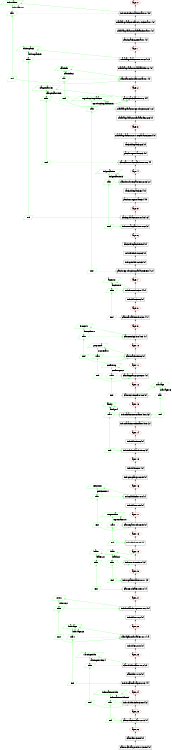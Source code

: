 digraph communication_graph {
	rankdir=BT;
	size="8,5;"
	layer_0 [ color="#ff0000" label="layer 0"];
	indv_indvInformation_start_01 [ shape = rect label="indv_indvInformation_start_01 [-3]" ];
	indv_indvInformation_start_01 -> layer_0;
	manada_guanacos_seasonSwitch_start_1 [ shape = rect label="manada_guanacos_seasonSwitch_start_1 [0]" ];
	manada_guanacos_seasonSwitch_start_1 -> indv_indvInformation_start_01;
	manada_guanacos_manadaInfo_start_1 [ shape = rect label="manada_guanacos_manadaInfo_start_1 [0]" ];
	manada_guanacos_manadaInfo_start_1 -> manada_guanacos_seasonSwitch_start_1;
	patch_patchtype_start_1 [ shape = rect label="patch_patchtype_start_1 [0]" ];
	patch_patchtype_start_1 -> manada_guanacos_manadaInfo_start_1;
	layer_1 [ color="#ff0000" label="layer 1"];
	layer_1 ->patch_patchtype_start_1;
	manada_guanacos_move_1_2 [ shape = rect label="manada_guanacos_move_1_2 [-13]" ];
	manada_guanacos_move_1_2 -> layer_1;
	manada_guanacos_manada_idle_1_2 [ shape = rect label="manada_guanacos_manada_idle_1_2 [0]" ];
	manada_guanacos_manada_idle_1_2 -> manada_guanacos_move_1_2;
	clan_clan_Information_start_01 [ shape = rect label="clan_clan_Information_start_01 [0]" ];
	clan_clan_Information_start_01 -> manada_guanacos_manada_idle_1_2;
	layer_2 [ color="#ff0000" label="layer 2"];
	layer_2 ->clan_clan_Information_start_01;
	patch_patchcalories_1_2 [ shape = rect label="patch_patchcalories_1_2 [-4]" ];
	patch_patchcalories_1_2 -> layer_2;
	manada_guanacos_reproduccion_2_3 [ shape = rect label="manada_guanacos_reproduccion_2_3 [-12]" ];
	manada_guanacos_reproduccion_2_3 -> patch_patchcalories_1_2;
	manada_guanacos_manada_idle2_2_3 [ shape = rect label="manada_guanacos_manada_idle2_2_3 [0]" ];
	manada_guanacos_manada_idle2_2_3 -> manada_guanacos_reproduccion_2_3;
	layer_3 [ color="#ff0000" label="layer 3"];
	layer_3 ->manada_guanacos_manada_idle2_2_3;
	manada_guanacos_surviveGuanacos_3_end [ shape = rect label="manada_guanacos_surviveGuanacos_3_end [0]" ];
	manada_guanacos_surviveGuanacos_3_end -> layer_3;
	patch_idle_patch_2_3 [ shape = rect label="patch_idle_patch_2_3 [0]" ];
	patch_idle_patch_2_3 -> manada_guanacos_surviveGuanacos_3_end;
	patch_regenerate_2_3 [ shape = rect label="patch_regenerate_2_3 [0]" ];
	patch_regenerate_2_3 -> patch_idle_patch_2_3;
	clan_clan_extract_calories_01_02 [ shape = rect label="clan_clan_extract_calories_01_02 [4]" ];
	clan_clan_extract_calories_01_02 -> patch_regenerate_2_3;
	layer_4 [ color="#ff0000" label="layer 4"];
	layer_4 ->clan_clan_extract_calories_01_02;
	clan_distribute_calories_02_03 [ shape = rect label="clan_distribute_calories_02_03 [-2]" ];
	clan_distribute_calories_02_03 -> layer_4;
	patch_idle_patch_3_4 [ shape = rect label="patch_idle_patch_3_4 [0]" ];
	patch_idle_patch_3_4 -> clan_distribute_calories_02_03;
	patch_snregenerate_3_4 [ shape = rect label="patch_snregenerate_3_4 [0]" ];
	patch_snregenerate_3_4 -> patch_idle_patch_3_4;
	layer_5 [ color="#ff0000" label="layer 5"];
	layer_5 ->patch_snregenerate_3_4;
	patch_guanacos_move_4_5 [ shape = rect label="patch_guanacos_move_4_5 [13]" ];
	patch_guanacos_move_4_5 -> layer_5;
	indv_extractcalories_01_02 [ shape = rect label="indv_extractcalories_01_02 [2]" ];
	indv_extractcalories_01_02 -> patch_guanacos_move_4_5;
	layer_6 [ color="#ff0000" label="layer 6"];
	layer_6 ->indv_extractcalories_01_02;
	patch_idle_patch_5_end [ shape = rect label="patch_idle_patch_5_end [0]" ];
	patch_idle_patch_5_end -> layer_6;
	indv_idle_indv_02_03 [ shape = rect label="indv_idle_indv_02_03 [0]" ];
	indv_idle_indv_02_03 -> patch_idle_patch_5_end;
	indv_getolder_02_03 [ shape = rect label="indv_getolder_02_03 [0]" ];
	indv_getolder_02_03 -> indv_idle_indv_02_03;
	patch_reproduccion_guanacos_5_end [ shape = rect label="patch_reproduccion_guanacos_5_end [12]" ];
	patch_reproduccion_guanacos_5_end -> indv_getolder_02_03;
	layer_7 [ color="#ff0000" label="layer 7"];
	layer_7 ->patch_reproduccion_guanacos_5_end;
	indv_freeIndv_03_04 [ shape = rect label="indv_freeIndv_03_04 [-1]" ];
	indv_freeIndv_03_04 -> layer_7;
	indv_idle_03_06 [ shape = rect label="indv_idle_03_06 [0]" ];
	indv_idle_03_06 -> indv_freeIndv_03_04;
	layer_8 [ color="#ff0000" label="layer 8"];
	layer_8 ->indv_idle_03_06;
	clan_marriable_indv_03_04 [ shape = rect label="clan_marriable_indv_03_04 [1]" ];
	clan_marriable_indv_03_04 -> layer_8;
	layer_9 [ color="#ff0000" label="layer 9"];
	layer_9 ->clan_marriable_indv_03_04;
	clan_send_girls_04_05 [ shape = rect label="clan_send_girls_04_05 [-1]" ];
	clan_send_girls_04_05 -> layer_9;
	layer_10 [ color="#ff0000" label="layer 10"];
	layer_10 ->clan_send_girls_04_05;
	clan_match_05_06 [ shape = rect label="clan_match_05_06 [0]" ];
	clan_match_05_06 -> layer_10;
	layer_11 [ color="#ff0000" label="layer 11"];
	layer_11 ->clan_match_05_06;
	clan_aceptar_prop_06_07 [ shape = rect label="clan_aceptar_prop_06_07 [0]" ];
	clan_aceptar_prop_06_07 -> layer_11;
	layer_12 [ color="#ff0000" label="layer 12"];
	layer_12 ->clan_aceptar_prop_06_07;
	clan_recive_conf_07_08 [ shape = rect label="clan_recive_conf_07_08 [0]" ];
	clan_recive_conf_07_08 -> layer_12;
	layer_13 [ color="#ff0000" label="layer 13"];
	layer_13 ->clan_recive_conf_07_08;
	indv_casamiento_male_04_06 [ shape = rect label="indv_casamiento_male_04_06 [-3]" ];
	indv_casamiento_male_04_06 -> layer_13;
	indv_casamiento_female_04_05 [ shape = rect label="indv_casamiento_female_04_05 [2]" ];
	indv_casamiento_female_04_05 -> indv_casamiento_male_04_06;
	layer_14 [ color="#ff0000" label="layer 14"];
	layer_14 ->indv_casamiento_female_04_05;
	indv_idle_05_06 [ shape = rect label="indv_idle_05_06 [0]" ];
	indv_idle_05_06 -> layer_14;
	indv_info_husband_05_06 [ shape = rect label="indv_info_husband_05_06 [3]" ];
	indv_info_husband_05_06 -> indv_idle_05_06;
	layer_15 [ color="#ff0000" label="layer 15"];
	layer_15 ->indv_info_husband_05_06;
	indv_idle_06_07 [ shape = rect label="indv_idle_06_07 [0]" ];
	indv_idle_06_07 -> layer_15;
	indv_pregnancy_06_09 [ shape = rect label="indv_pregnancy_06_09 [0]" ];
	indv_pregnancy_06_09 -> indv_idle_06_07;
	layer_16 [ color="#ff0000" label="layer 16"];
	layer_16 ->indv_pregnancy_06_09;
	indv_child_inf_07_08 [ shape = rect label="indv_child_inf_07_08 [-1]" ];
	indv_child_inf_07_08 -> layer_16;
	indv_idle_07_09 [ shape = rect label="indv_idle_07_09 [0]" ];
	indv_idle_07_09 -> indv_child_inf_07_08;
	layer_17 [ color="#ff0000" label="layer 17"];
	layer_17 ->indv_idle_07_09;
	clan_repartir_id_08_09 [ shape = rect label="clan_repartir_id_08_09 [0]" ];
	clan_repartir_id_08_09 -> layer_17;
	layer_18 [ color="#ff0000" label="layer 18"];
	layer_18 ->clan_repartir_id_08_09;
	indv_birth_08_09 [ shape = rect label="indv_birth_08_09 [1]" ];
	indv_birth_08_09 -> layer_18;
	layer_19 [ color="#ff0000" label="layer 19"];
	layer_19 ->indv_birth_08_09;
	indv_survive_09_10 [ shape = rect label="indv_survive_09_10 [-3]" ];
	indv_survive_09_10 -> layer_19;
	layer_20 [ color="#ff0000" label="layer 20"];
	layer_20 ->indv_survive_09_10;
	indv_update_status_10_11 [ shape = rect label="indv_update_status_10_11 [2]" ];
	indv_update_status_10_11 -> layer_20;
	clan_new_leader_09_10 [ shape = rect label="clan_new_leader_09_10 [1]" ];
	clan_new_leader_09_10 -> indv_update_status_10_11;
	layer_21 [ color="#ff0000" label="layer 21"];
	layer_21 ->clan_new_leader_09_10;
	indv_husband_request_11_12 [ shape = rect label="indv_husband_request_11_12 [-1]" ];
	indv_husband_request_11_12 -> layer_21;
	indv_idle_11_12 [ shape = rect label="indv_idle_11_12 [0]" ];
	indv_idle_11_12 -> indv_husband_request_11_12;
	layer_22 [ color="#ff0000" label="layer 22"];
	layer_22 ->indv_idle_11_12;
	clan_again_marriable_10_11 [ shape = rect label="clan_again_marriable_10_11 [-4]" ];
	clan_again_marriable_10_11 -> layer_22;
	indv_idle_12_13 [ shape = rect label="indv_idle_12_13 [0]" ];
	indv_idle_12_13 -> clan_again_marriable_10_11;
	layer_23 [ color="#ff0000" label="layer 23"];
	layer_23 ->indv_idle_12_13;
	clan_dividir_clan_11_12 [ shape = rect label="clan_dividir_clan_11_12 [-2]" ];
	clan_dividir_clan_11_12 -> layer_23;
	clan_idle_11_13 [ shape = rect label="clan_idle_11_13 [0]" ];
	clan_idle_11_13 -> clan_dividir_clan_11_12;
	indv_local_marriage_12_13 [ shape = rect label="indv_local_marriage_12_13 [4]" ];
	indv_local_marriage_12_13 -> clan_idle_11_13;
	layer_24 [ color="#ff0000" label="layer 24"];
	layer_24 ->indv_local_marriage_12_13;
	indv_dividir_info_13_end [ shape = rect label="indv_dividir_info_13_end [2]" ];
	indv_dividir_info_13_end -> layer_24;
	layer_25 [ color="#ff0000" label="layer 25"];
	layer_25 ->indv_dividir_info_13_end;
	clan_creacion_clan_12_13 [ shape = rect label="clan_creacion_clan_12_13 [1]" ];
	clan_creacion_clan_12_13 -> layer_25;
	layer_26 [ color="#ff0000" label="layer 26"];
	layer_26 ->clan_creacion_clan_12_13;
	clan_idle_13_end [ shape = rect label="clan_idle_13_end [0]" ];
	clan_idle_13_end -> layer_26;
	clan_vocabulary_review_13_end [ shape = rect label="clan_vocabulary_review_13_end [0]" ];
	clan_vocabulary_review_13_end -> clan_idle_13_end;
	information_message [ label = "information" color="#00ff00" shape = parallelogram];
	information_message_sync_start_0 [ label = "start" color="#00ff00" shape = parallelogram];
	information_message_sync_start_0 -> information_message [ color="#00ff00" label="information_1"];
	{ rank=same; indv_indvInformation_start_01; information_message_sync_start_0; }
	information_message_sync_end_0 [ label = "end" color="#00ff00" shape = parallelogram];
	information_message_sync_end_0 -> information_message_sync_start_0 [ color="#00ff00" ];
	information_message_sync_end_0 -> clan_clan_Information_start_01 [ color="#00ff00" constraint=false ];
	information_message_sync_start_0 -> indv_indvInformation_start_01 [ color="#00ff00", constraint=false, style=dashed ];
	{ rank=same; clan_clan_Information_start_01; information_message_sync_end_0; }
	indgetcalories_message [ label = "indgetcalories" color="#00ff00" shape = parallelogram];
	indgetcalories_message_sync_start_0 [ label = "start" color="#00ff00" shape = parallelogram];
	indgetcalories_message_sync_start_0 -> indgetcalories_message [ color="#00ff00" label="indgetcalories_5"];
	{ rank=same; clan_distribute_calories_02_03; indgetcalories_message_sync_start_0; }
	indgetcalories_message_sync_end_0 [ label = "end" color="#00ff00" shape = parallelogram];
	indgetcalories_message_sync_end_0 -> indgetcalories_message_sync_start_0 [ color="#00ff00" ];
	indgetcalories_message_sync_end_0 -> indv_extractcalories_01_02 [ color="#00ff00" constraint=false ];
	indgetcalories_message_sync_start_0 -> clan_distribute_calories_02_03 [ color="#00ff00", constraint=false, style=dashed ];
	{ rank=same; indv_extractcalories_01_02; indgetcalories_message_sync_end_0; }
	leader_message [ label = "leader" color="#00ff00" shape = parallelogram];
	leader_message_sync_start_0 [ label = "start" color="#00ff00" shape = parallelogram];
	leader_message_sync_start_0 -> leader_message [ color="#00ff00" label="leader_20"];
	{ rank=same; indv_survive_09_10; leader_message_sync_start_0; }
	leader_message_sync_end_0 [ label = "end" color="#00ff00" shape = parallelogram];
	leader_message_sync_end_0 -> leader_message_sync_start_0 [ color="#00ff00" ];
	leader_message_sync_end_0 -> clan_new_leader_09_10 [ color="#00ff00" constraint=false ];
	leader_message_sync_start_0 -> indv_survive_09_10 [ color="#00ff00", constraint=false, style=dashed ];
	{ rank=same; clan_new_leader_09_10; leader_message_sync_end_0; }
	ancestor_message [ label = "ancestor" color="#00ff00" shape = parallelogram];
	ancestor_message_sync_start_0 [ label = "start" color="#00ff00" shape = parallelogram];
	ancestor_message_sync_start_0 -> ancestor_message [ color="#00ff00" label="ancestor_8"];
	{ rank=same; indv_freeIndv_03_04; ancestor_message_sync_start_0; }
	ancestor_message_sync_end_0 [ label = "end" color="#00ff00" shape = parallelogram];
	ancestor_message_sync_end_0 -> ancestor_message_sync_start_0 [ color="#00ff00" ];
	ancestor_message_sync_end_0 -> clan_marriable_indv_03_04 [ color="#00ff00" constraint=false ];
	ancestor_message_sync_start_0 -> indv_freeIndv_03_04 [ color="#00ff00", constraint=false, style=dashed ];
	{ rank=same; clan_marriable_indv_03_04; ancestor_message_sync_end_0; }
	peticionID_message [ label = "peticionID" color="#00ff00" shape = parallelogram];
	peticionID_message_sync_start_0 [ label = "start" color="#00ff00" shape = parallelogram];
	peticionID_message_sync_start_0 -> peticionID_message [ color="#00ff00" label="peticionID_17"];
	{ rank=same; indv_child_inf_07_08; peticionID_message_sync_start_0; }
	peticionID_message_sync_end_0 [ label = "end" color="#00ff00" shape = parallelogram];
	peticionID_message_sync_end_0 -> peticionID_message_sync_start_0 [ color="#00ff00" ];
	peticionID_message_sync_end_0 -> clan_repartir_id_08_09 [ color="#00ff00" constraint=false ];
	peticionID_message_sync_start_0 -> indv_child_inf_07_08 [ color="#00ff00", constraint=false, style=dashed ];
	{ rank=same; clan_repartir_id_08_09; peticionID_message_sync_end_0; }
	family_message [ label = "family" color="#00ff00" shape = parallelogram];
	family_message_sync_start_0 [ label = "start" color="#00ff00" shape = parallelogram];
	family_message_sync_start_0 -> family_message [ color="#00ff00" label="family_14"];
	{ rank=same; indv_casamiento_male_04_06; family_message_sync_start_0; }
	family_message_sync_end_0 [ label = "end" color="#00ff00" shape = parallelogram];
	family_message_sync_end_0 -> family_message_sync_start_0 [ color="#00ff00" ];
	family_message_sync_end_0 -> indv_info_husband_05_06 [ color="#00ff00" constraint=false ];
	family_message_sync_start_0 -> indv_casamiento_male_04_06 [ color="#00ff00", constraint=false, style=dashed ];
	{ rank=same; indv_info_husband_05_06; family_message_sync_end_0; }
	death_message [ label = "death" color="#00ff00" shape = parallelogram];
	death_message_sync_start_0 [ label = "start" color="#00ff00" shape = parallelogram];
	death_message_sync_start_0 -> death_message [ color="#00ff00" label="death_20"];
	{ rank=same; indv_survive_09_10; death_message_sync_start_0; }
	death_message_sync_end_0 [ label = "end" color="#00ff00" shape = parallelogram];
	death_message_sync_end_0 -> death_message_sync_start_0 [ color="#00ff00" ];
	death_message_sync_end_0 -> indv_update_status_10_11 [ color="#00ff00" constraint=false ];
	death_message_sync_start_0 -> indv_survive_09_10 [ color="#00ff00", constraint=false, style=dashed ];
	{ rank=same; indv_update_status_10_11; death_message_sync_end_0; }
	widow_message [ label = "widow" color="#00ff00" shape = parallelogram];
	widow_message_sync_start_0 [ label = "start" color="#00ff00" shape = parallelogram];
	widow_message_sync_start_0 -> widow_message [ color="#00ff00" label="widow_22"];
	{ rank=same; indv_husband_request_11_12; widow_message_sync_start_0; }
	widow_message_sync_end_0 [ label = "end" color="#00ff00" shape = parallelogram];
	widow_message_sync_end_0 -> widow_message_sync_start_0 [ color="#00ff00" ];
	widow_message_sync_end_0 -> clan_again_marriable_10_11 [ color="#00ff00" constraint=false ];
	widow_message_sync_start_0 -> indv_husband_request_11_12 [ color="#00ff00", constraint=false, style=dashed ];
	{ rank=same; clan_again_marriable_10_11; widow_message_sync_end_0; }
	informationDivide_message [ label = "informationDivide" color="#00ff00" shape = parallelogram];
	informationDivide_message_sync_start_0 [ label = "start" color="#00ff00" shape = parallelogram];
	informationDivide_message_sync_start_0 -> informationDivide_message [ color="#00ff00" label="informationDivide_25"];
	{ rank=same; indv_dividir_info_13_end; informationDivide_message_sync_start_0; }
	informationDivide_message_sync_end_0 [ label = "end" color="#00ff00" shape = parallelogram];
	informationDivide_message_sync_end_0 -> informationDivide_message_sync_start_0 [ color="#00ff00" ];
	informationDivide_message_sync_end_0 -> clan_creacion_clan_12_13 [ color="#00ff00" constraint=false ];
	informationDivide_message_sync_start_0 -> indv_dividir_info_13_end [ color="#00ff00", constraint=false, style=dashed ];
	{ rank=same; clan_creacion_clan_12_13; informationDivide_message_sync_end_0; }
	clan_info_message [ label = "clan_info" color="#00ff00" shape = parallelogram];
	clan_info_message_sync_start_0 [ label = "start" color="#00ff00" shape = parallelogram];
	clan_info_message_sync_start_0 -> clan_info_message [ color="#00ff00" label="clan_info_2"];
	{ rank=same; clan_clan_Information_start_01; clan_info_message_sync_start_0; }
	clan_info_message_sync_end_0 [ label = "end" color="#00ff00" shape = parallelogram];
	clan_info_message_sync_end_0 -> clan_info_message_sync_start_0 [ color="#00ff00" ];
	clan_info_message_sync_end_0 -> patch_patchcalories_1_2 [ color="#00ff00" constraint=false ];
	clan_info_message_sync_start_0 -> clan_clan_Information_start_01 [ color="#00ff00", constraint=false, style=dashed ];
	{ rank=same; patch_patchcalories_1_2; clan_info_message_sync_end_0; }
	clangetcalories_message [ label = "clangetcalories" color="#00ff00" shape = parallelogram];
	clangetcalories_message_sync_start_0 [ label = "start" color="#00ff00" shape = parallelogram];
	clangetcalories_message_sync_start_0 -> clangetcalories_message [ color="#00ff00" label="clangetcalories_3"];
	{ rank=same; patch_patchcalories_1_2; clangetcalories_message_sync_start_0; }
	clangetcalories_message_sync_end_0 [ label = "end" color="#00ff00" shape = parallelogram];
	clangetcalories_message_sync_end_0 -> clangetcalories_message_sync_start_0 [ color="#00ff00" ];
	clangetcalories_message_sync_end_0 -> clan_clan_extract_calories_01_02 [ color="#00ff00" constraint=false ];
	clangetcalories_message_sync_start_0 -> patch_patchcalories_1_2 [ color="#00ff00", constraint=false, style=dashed ];
	{ rank=same; clan_clan_extract_calories_01_02; clangetcalories_message_sync_end_0; }
	freeGirls_message [ label = "freeGirls" color="#00ff00" shape = parallelogram];
	freeGirls_message_sync_start_0 [ label = "start" color="#00ff00" shape = parallelogram];
	freeGirls_message_sync_start_0 -> freeGirls_message [ color="#00ff00" label="freeGirls_10"];
	{ rank=same; clan_send_girls_04_05; freeGirls_message_sync_start_0; }
	freeGirls_message_sync_end_0 [ label = "end" color="#00ff00" shape = parallelogram];
	freeGirls_message_sync_end_0 -> freeGirls_message_sync_start_0 [ color="#00ff00" ];
	freeGirls_message_sync_end_0 -> clan_match_05_06 [ color="#00ff00" constraint=false ];
	freeGirls_message_sync_start_0 -> clan_send_girls_04_05 [ color="#00ff00", constraint=false, style=dashed ];
	{ rank=same; clan_match_05_06; freeGirls_message_sync_end_0; }
	propuesta_message [ label = "propuesta" color="#00ff00" shape = parallelogram];
	propuesta_message_sync_start_0 [ label = "start" color="#00ff00" shape = parallelogram];
	propuesta_message_sync_start_0 -> propuesta_message [ color="#00ff00" label="propuesta_11"];
	{ rank=same; clan_match_05_06; propuesta_message_sync_start_0; }
	propuesta_message_sync_end_0 [ label = "end" color="#00ff00" shape = parallelogram];
	propuesta_message_sync_end_0 -> propuesta_message_sync_start_0 [ color="#00ff00" ];
	propuesta_message_sync_end_0 -> clan_aceptar_prop_06_07 [ color="#00ff00" constraint=false ];
	propuesta_message_sync_start_0 -> clan_match_05_06 [ color="#00ff00", constraint=false, style=dashed ];
	{ rank=same; clan_aceptar_prop_06_07; propuesta_message_sync_end_0; }
	confirProp_message [ label = "confirProp" color="#00ff00" shape = parallelogram];
	confirProp_message_sync_start_0 [ label = "start" color="#00ff00" shape = parallelogram];
	confirProp_message_sync_start_0 -> confirProp_message [ color="#00ff00" label="confirProp_12"];
	{ rank=same; clan_aceptar_prop_06_07; confirProp_message_sync_start_0; }
	confirProp_message_sync_end_0 [ label = "end" color="#00ff00" shape = parallelogram];
	confirProp_message_sync_end_0 -> confirProp_message_sync_start_0 [ color="#00ff00" ];
	confirProp_message_sync_end_0 -> clan_recive_conf_07_08 [ color="#00ff00" constraint=false ];
	confirProp_message_sync_start_0 -> clan_aceptar_prop_06_07 [ color="#00ff00", constraint=false, style=dashed ];
	{ rank=same; clan_recive_conf_07_08; confirProp_message_sync_end_0; }
	marriage_message [ label = "marriage" color="#00ff00" shape = parallelogram];
	marriage_message_sync_start_0 [ label = "start" color="#00ff00" shape = parallelogram];
	marriage_message_sync_start_0 -> marriage_message [ color="#00ff00" label="marriage_13"];
	{ rank=same; clan_recive_conf_07_08; marriage_message_sync_start_0; }
	marriage_message_sync_end_0 [ label = "end" color="#00ff00" shape = parallelogram];
	marriage_message_sync_end_0 -> marriage_message_sync_start_0 [ color="#00ff00" ];
	marriage_message_sync_end_0 -> indv_casamiento_female_04_05 [ color="#00ff00" constraint=false ];
	marriage_message_sync_end_0 -> indv_casamiento_male_04_06 [ color="#00ff00" constraint=false ];
	marriage_message_sync_start_0 -> clan_recive_conf_07_08 [ color="#00ff00", constraint=false, style=dashed ];
	{ rank=same; indv_casamiento_male_04_06; marriage_message_sync_end_0; }
	respuestaID_message [ label = "respuestaID" color="#00ff00" shape = parallelogram];
	respuestaID_message_sync_start_0 [ label = "start" color="#00ff00" shape = parallelogram];
	respuestaID_message_sync_start_0 -> respuestaID_message [ color="#00ff00" label="respuestaID_18"];
	{ rank=same; clan_repartir_id_08_09; respuestaID_message_sync_start_0; }
	respuestaID_message_sync_end_0 [ label = "end" color="#00ff00" shape = parallelogram];
	respuestaID_message_sync_end_0 -> respuestaID_message_sync_start_0 [ color="#00ff00" ];
	respuestaID_message_sync_end_0 -> indv_birth_08_09 [ color="#00ff00" constraint=false ];
	respuestaID_message_sync_start_0 -> clan_repartir_id_08_09 [ color="#00ff00", constraint=false, style=dashed ];
	{ rank=same; indv_birth_08_09; respuestaID_message_sync_end_0; }
	lmarriage_message [ label = "lmarriage" color="#00ff00" shape = parallelogram];
	lmarriage_message_sync_start_0 [ label = "start" color="#00ff00" shape = parallelogram];
	lmarriage_message_sync_start_0 -> lmarriage_message [ color="#00ff00" label="lmarriage_23"];
	{ rank=same; clan_again_marriable_10_11; lmarriage_message_sync_start_0; }
	lmarriage_message_sync_end_0 [ label = "end" color="#00ff00" shape = parallelogram];
	lmarriage_message_sync_end_0 -> lmarriage_message_sync_start_0 [ color="#00ff00" ];
	lmarriage_message_sync_end_0 -> indv_local_marriage_12_13 [ color="#00ff00" constraint=false ];
	lmarriage_message_sync_start_0 -> clan_again_marriable_10_11 [ color="#00ff00", constraint=false, style=dashed ];
	{ rank=same; indv_local_marriage_12_13; lmarriage_message_sync_end_0; }
	warningDivide_message [ label = "warningDivide" color="#00ff00" shape = parallelogram];
	warningDivide_message_sync_start_0 [ label = "start" color="#00ff00" shape = parallelogram];
	warningDivide_message_sync_start_0 -> warningDivide_message [ color="#00ff00" label="warningDivide_24"];
	{ rank=same; clan_dividir_clan_11_12; warningDivide_message_sync_start_0; }
	warningDivide_message_sync_end_0 [ label = "end" color="#00ff00" shape = parallelogram];
	warningDivide_message_sync_end_0 -> warningDivide_message_sync_start_0 [ color="#00ff00" ];
	warningDivide_message_sync_end_0 -> indv_dividir_info_13_end [ color="#00ff00" constraint=false ];
	warningDivide_message_sync_start_0 -> clan_dividir_clan_11_12 [ color="#00ff00", constraint=false, style=dashed ];
	{ rank=same; indv_dividir_info_13_end; warningDivide_message_sync_end_0; }
	adultospatch_message [ label = "adultospatch" color="#00ff00" shape = parallelogram];
	adultospatch_message_sync_start_0 [ label = "start" color="#00ff00" shape = parallelogram];
	adultospatch_message_sync_start_0 -> adultospatch_message [ color="#00ff00" label="adultospatch_5"];
	{ rank=same; manada_guanacos_move_1_2; adultospatch_message_sync_start_0; }
	adultospatch_message_sync_end_0 [ label = "end" color="#00ff00" shape = parallelogram];
	adultospatch_message_sync_end_0 -> adultospatch_message_sync_start_0 [ color="#00ff00" ];
	adultospatch_message_sync_end_0 -> patch_guanacos_move_4_5 [ color="#00ff00" constraint=false ];
	adultospatch_message_sync_start_0 -> manada_guanacos_move_1_2 [ color="#00ff00", constraint=false, style=dashed ];
	{ rank=same; patch_guanacos_move_4_5; adultospatch_message_sync_end_0; }
	reproduccionguanacos_message [ label = "reproduccionguanacos" color="#00ff00" shape = parallelogram];
	reproduccionguanacos_message_sync_start_0 [ label = "start" color="#00ff00" shape = parallelogram];
	reproduccionguanacos_message_sync_start_0 -> reproduccionguanacos_message [ color="#00ff00" label="reproduccionguanacos_6"];
	{ rank=same; manada_guanacos_reproduccion_2_3; reproduccionguanacos_message_sync_start_0; }
	reproduccionguanacos_message_sync_end_0 [ label = "end" color="#00ff00" shape = parallelogram];
	reproduccionguanacos_message_sync_end_0 -> reproduccionguanacos_message_sync_start_0 [ color="#00ff00" ];
	reproduccionguanacos_message_sync_end_0 -> patch_reproduccion_guanacos_5_end [ color="#00ff00" constraint=false ];
	reproduccionguanacos_message_sync_start_0 -> manada_guanacos_reproduccion_2_3 [ color="#00ff00", constraint=false, style=dashed ];
	{ rank=same; patch_reproduccion_guanacos_5_end; reproduccionguanacos_message_sync_end_0; }
	indv_indvInformation_start_01 -> information_message [ color="#00ff00" constraint=false ];
	indv_freeIndv_03_04 -> ancestor_message [ color="#00ff00" constraint=false ];
	indv_casamiento_male_04_06 -> family_message [ color="#00ff00" constraint=false ];
	indv_child_inf_07_08 -> peticionID_message [ color="#00ff00" constraint=false ];
	indv_survive_09_10 -> leader_message [ color="#00ff00" constraint=false ];
	indv_survive_09_10 -> death_message [ color="#00ff00" constraint=false ];
	indv_husband_request_11_12 -> widow_message [ color="#00ff00" constraint=false ];
	indv_dividir_info_13_end -> informationDivide_message [ color="#00ff00" constraint=false ];
	clan_clan_Information_start_01 -> clan_info_message [ color="#00ff00" constraint=false ];
	clan_distribute_calories_02_03 -> indgetcalories_message [ color="#00ff00" constraint=false ];
	clan_send_girls_04_05 -> freeGirls_message [ color="#00ff00" constraint=false ];
	clan_match_05_06 -> propuesta_message [ color="#00ff00" constraint=false ];
	clan_aceptar_prop_06_07 -> confirProp_message [ color="#00ff00" constraint=false ];
	clan_recive_conf_07_08 -> marriage_message [ color="#00ff00" constraint=false ];
	clan_repartir_id_08_09 -> respuestaID_message [ color="#00ff00" constraint=false ];
	clan_again_marriable_10_11 -> lmarriage_message [ color="#00ff00" constraint=false ];
	clan_dividir_clan_11_12 -> warningDivide_message [ color="#00ff00" constraint=false ];
	patch_patchcalories_1_2 -> clangetcalories_message [ color="#00ff00" constraint=false ];
	manada_guanacos_move_1_2 -> adultospatch_message [ color="#00ff00" constraint=false ];
	manada_guanacos_reproduccion_2_3 -> reproduccionguanacos_message [ color="#00ff00" constraint=false ];
}
